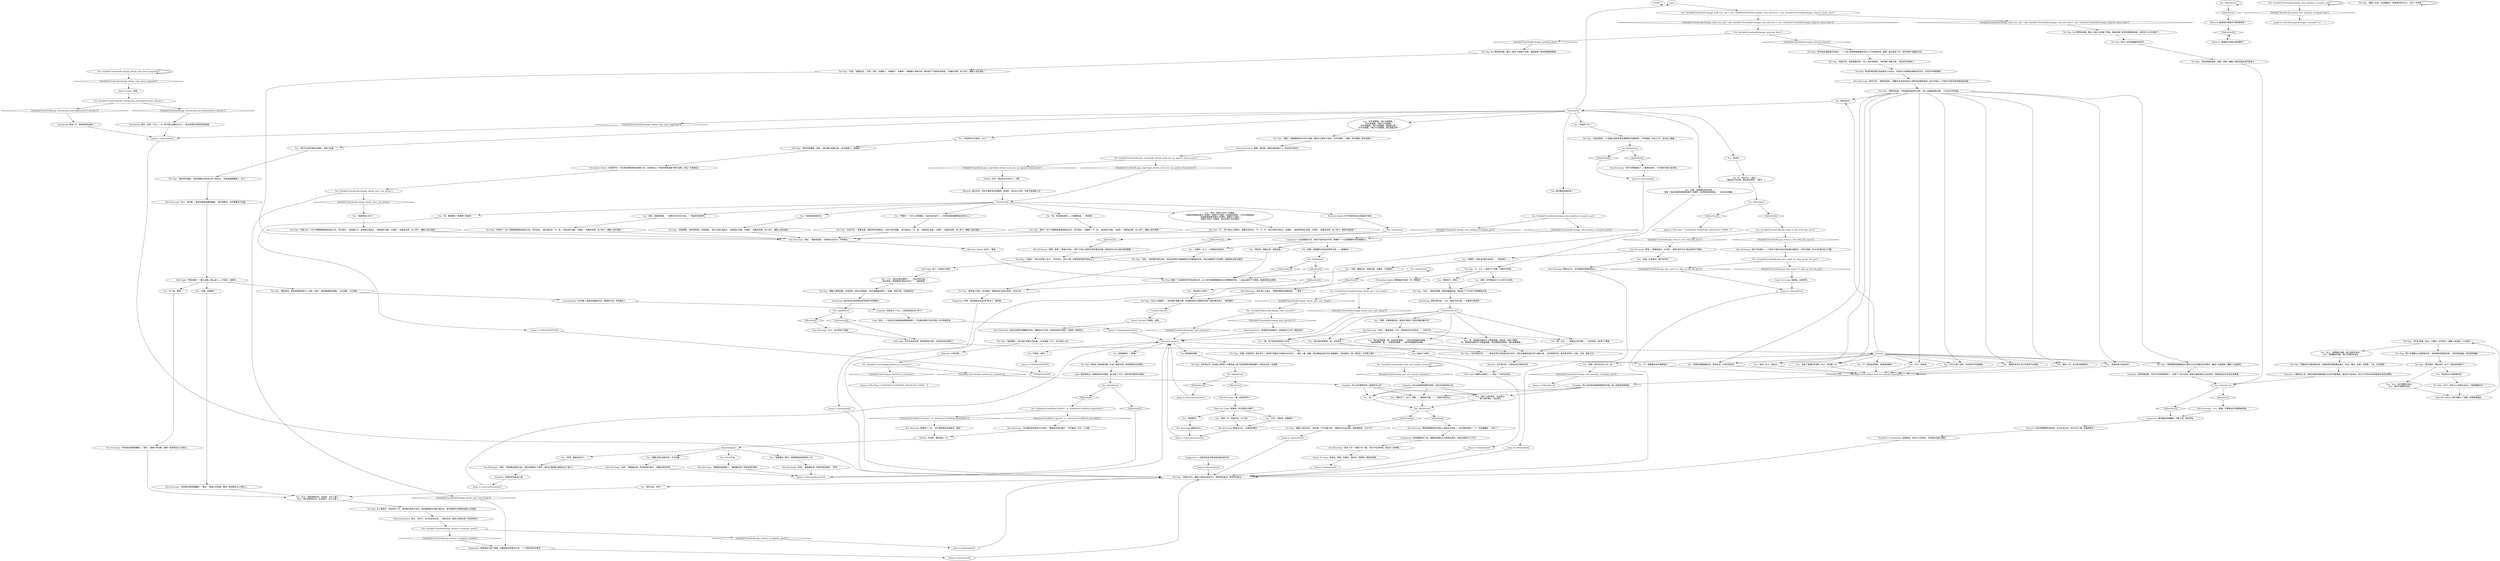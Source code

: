 # BOARDWALK / THE PIGS
# The Pigs! Evrart arranges you to meet the woman who has been posing as a police officer. She's carrying an attachment of sirens and police lights. She's got your gun.
# ==================================================
digraph G {
	  0 [label="START"];
	  1 [label="input"];
	  2 [label="You: “女士，我是来帮忙的。告诉我，出什么事了。”\n“女士，我们是来帮忙的。告诉我们，出什么事了。”"];
	  3 [label="The Pigs: “骚扰报告，授权使用致命武力。分部，开枪！”她的脑袋朝你猛撞。“大红钥匙，大红钥匙！”"];
	  4 [label="You: “我们谈谈，好吗？”"];
	  5 [label="Reaction Speed: 她吓得瞪大了双眼，前额青筋爆出。"];
	  6 [label="The Pigs: “需要进行全面体腔检查！违禁物质可能隐藏在鼻孔、耳朵、嘴巴、肚脐、泌尿管、下体、还有直肠！”"];
	  7 [label="The Pigs: “按住侧颈部血管！扼喉！扼喉！嫌疑人颈部流通血液严重减少！”"];
	  8 [label="Jump to: [thereareitemshere]"];
	  9 [label="You: IsKimHere()"];
	  10 [label="IsKimHere()", shape=diamond];
	  11 [label="!(IsKimHere())", shape=diamond];
	  12 [label="Kim Kitsuragi: “放松…”警督低语到。“别给她太多压力，不然她会..”"];
	  13 [label="Untitled hub (02)"];
	  14 [label="You: IsKimHere()"];
	  15 [label="IsKimHere()", shape=diamond];
	  16 [label="!(IsKimHere())", shape=diamond];
	  17 [label="Untitled hub (03)"];
	  18 [label="Composure: 在这犹豫的片刻，她似乎没有任何不安，更像是一个从深度睡眠中突然惊醒的人。"];
	  19 [label="You: Variable[\"boardwalk.thepigs_redc_handeye_recognize_gun\"]"];
	  20 [label="Variable[\"boardwalk.thepigs_redc_handeye_recognize_gun\"]", shape=diamond];
	  21 [label="!(Variable[\"boardwalk.thepigs_redc_handeye_recognize_gun\"])", shape=diamond];
	  22 [label="Kim Kitsuragi: “情况不妙，”警督低语到。“需要优先考虑的是怎么把你的武器拿回来。我们不能让一个神志不清的市民带着枪到处跑。”"];
	  23 [label="Interfacing: 她的手因为某种神经变性疾病不停地颤抖。"];
	  24 [label="Reaction Speed: 你不可能抢在她之前瞄准开枪的。"];
	  25 [label="You: “我是老鼠小队的！”"];
	  26 [label="Electrochemistry: 镁片，多巴宁，也许还有思必得……我的天啦，她身上有思必得？还有别的吗？"];
	  27 [label="Visual Calculus: 近期的。自残。"];
	  28 [label="Logic: 现在，一个剧本正在她的脑海里慢慢展开，不过跟这里真正发生的事一点关系都没有。"];
	  29 [label="You: Variable[\"boardwalk.thepigs_blackc_emp_what_happened\"]"];
	  30 [label="Variable[\"boardwalk.thepigs_blackc_emp_what_happened\"]", shape=diamond];
	  31 [label="!(Variable[\"boardwalk.thepigs_blackc_emp_what_happened\"])", shape=diamond];
	  32 [label="You: 不，现在不行。[离开。]\n“看起来不太妙啊。等会再过来吧。”[离开。]"];
	  33 [label="The Pigs: “嫌疑人在逃！在逃嫌疑犯！警官维护街头正义，自负一切后果！”"];
	  34 [label="The Pigs: “使用警棍或者膝盖进行额外打击已经超出实际需求！嫌疑人已被控制！嫌疑人已被控制！”"];
	  35 [label="You: “不！我需要这本手册做笔记。”"];
	  36 [label="The Pigs: 当你伸出手，从她身上那堆RCM警用品上取下相当眼熟的警督帽时，她完全没有一丝畏惧。"];
	  37 [label="The Pigs: 老妇人对你的碰触没有反应。"];
	  38 [label="Jump to: [THEPIGSISDONE]"];
	  39 [label="The Pigs: “见鬼，”她重复到，“见鬼，该死，你搞砸了，你搞砸了，加雷斯！”她朝着扩音器大喊，唾沫星子飞溅地到处都是：“加重攻击罪，有人倒下，嫌疑人徒步逃脱！”"];
	  40 [label="Perception (Sight): 那里面是不是有一顶…警察帽？"];
	  41 [label="You: “没错，猪猪女侠，把枪给我。没事的。它是我的。”"];
	  42 [label="Jump to: [The Pigs: \"\"CONFINED QUARTERS, ASSAILANT COMIN...\"]"];
	  43 [label="You: Variable[\"yard.hanged_shot_and_missed_cunoesse\"]"];
	  44 [label="Variable[\"yard.hanged_shot_and_missed_cunoesse\"]", shape=diamond];
	  45 [label="!(Variable[\"yard.hanged_shot_and_missed_cunoesse\"])", shape=diamond];
	  46 [label="The Pigs: “未服从命令。嫌疑人表现出攻击行为！警官受到胁迫！警官受到胁迫！”"];
	  47 [label="themainhub"];
	  48 [label="The Pigs: “男人好像要从口袋里掏东西！”她的眼神里满是恐惧。“害怕受到威胁！害怕受到威胁！”"];
	  49 [label="You: “我没动。”"];
	  50 [label="You: “小心，我也在填充弹药了…”（亮出你的东西。）\n“我也有枪！看来要进行射击对决了！”（竖起枪管。）"];
	  51 [label="Suggestion: 一定能找到和平解决这种情况的办法。"];
	  52 [label="Kim Kitsuragi: 警督咳了一声。“你打算把那些东西拿走，是吧？”"];
	  53 [label="You: 什么也不说。"];
	  54 [label="Kim Kitsuragi: “当然。”警督像往常一样死死地盯着你。“我猜应该还好吧。”"];
	  55 [label="The Pigs: 随着一下迅速但非常不协调的动作，女人用扩音器狠狠砸向自己的嘴唇和牙齿。一丝血从她的下巴滴落。她甚至都没注意到。"];
	  56 [label="Esprit de Corps: 很难说。你已经很久没戴了。"];
	  57 [label="Rhetoric: 手放在哪…？"];
	  58 [label="Untitled hub"];
	  59 [label="The Pigs: “趴下！现在马上给我趴在地上！我是猪猪女侠！”"];
	  60 [label="You: IsKimHere()"];
	  61 [label="IsKimHere()", shape=diamond];
	  62 [label="!(IsKimHere())", shape=diamond];
	  63 [label="You: Variable[\"boardwalk.thepigs_took_rcm_cap\"]  and  Variable[\"boardwalk.thepigs_took_narcotics\"]  and  Variable[\"boardwalk.thepigs_altgreet_items_done\"]"];
	  64 [label="Variable[\"boardwalk.thepigs_took_rcm_cap\"]  and  Variable[\"boardwalk.thepigs_took_narcotics\"]  and  Variable[\"boardwalk.thepigs_altgreet_items_done\"]", shape=diamond];
	  65 [label="!(Variable[\"boardwalk.thepigs_took_rcm_cap\"]  and  Variable[\"boardwalk.thepigs_took_narcotics\"]  and  Variable[\"boardwalk.thepigs_altgreet_items_done\"])", shape=diamond];
	  66 [label="Kim Kitsuragi: “我猜我知道答案了。”警督像往常一样死死地盯着你。"];
	  67 [label="You: “没错，我就是增援。”（抑制住打哈欠的冲动。）“我是来支援你的。”"];
	  68 [label="The Pigs: “无处可去…”她重复着，眼里突然充满悲伤。只有片刻的清醒。“莫兰德先生？不，我…”她举起扩音器，大喊到：“加重攻击罪，有人倒下，嫌疑人徒步逃脱！”"];
	  69 [label="Jump to: [thereareitemshere]"];
	  70 [label="Interfacing: 就是*那支枪*，伙计！那是*你的*枪。一定要把它拿回来！"];
	  71 [label="Interfacing: 是的，当然。不过——以一种不那么抽象的方式——我之前提过的神经变性疾病。"];
	  72 [label="The Pigs: 电池供电的警灯在她身后十分突出。闪烁的灯光映照出她颤抖的双手，还有手中的那把枪。"];
	  73 [label="Kim Kitsuragi: “你把情况搞得更糟糕了，警官，”警督小声说着，眼神一直停留在女人的脸上。"];
	  74 [label="The Pigs: “没收违禁品！”扩音器让她的声音充满痛苦的金属质感。“封闭通道，丢失2公斤，目击证人暴露！”"];
	  75 [label="Kim Kitsuragi: “谢谢。”他把毒品装进口袋。“我这样做是为了帮你。我们必须把精力都放在这个案子上。”"];
	  76 [label="You: “没错，你说得对。我们动手吧！”"];
	  77 [label="Jump to: [IsKimHere()]"];
	  78 [label="You: 是时候找回我的枪了！"];
	  79 [label="You: Variable[\"boardwalk.thepigs_redc_handeye_recognize_gun\"]"];
	  80 [label="Variable[\"boardwalk.thepigs_redc_handeye_recognize_gun\"]", shape=diamond];
	  81 [label="!(Variable[\"boardwalk.thepigs_redc_handeye_recognize_gun\"])", shape=diamond];
	  82 [label="You: “现在是什么情况？”"];
	  83 [label="Jump to: [themainhub]"];
	  84 [label="Empathy: 到底发生了什么，让她变成现在这个样子？"];
	  85 [label="Logic: 她没有用过。她看起来没有嗑嗨。她‘没收’了它们，跟你现在做的有点相似。"];
	  86 [label="You: “金？”"];
	  87 [label="Rhetoric: 确认完毕。现在不要听信你的腺体。听我的。这位女士问你，你是不是增援人员？"];
	  88 [label="Rhetoric: 难道她不相信你真是警官？"];
	  89 [label="Jump to: [themainhub]"];
	  90 [label="Kim Kitsuragi: “女士！请立即放下武器！”"];
	  91 [label="You: “放松，女士，放松点…”"];
	  92 [label="You: “等等，我们应该怎么办，金？”"];
	  93 [label="Composure: 他的肩膀放松下来，眼睛里流露出几分顿悟的意味…他是注意到什么了吗？"];
	  94 [label="You: “我没有从口袋里掏东西。”"];
	  95 [label="You: “这是个普通的手电筒，女士。请冷静一点。”"];
	  96 [label="You: “女士…我有枪。”"];
	  97 [label="The Pigs: “不要动！”她似乎咬紧了牙关。“双手抱头，呼叫人盾！赶紧他妈的把手抱在头上！”"];
	  98 [label="THEPIGSISDONE"];
	  99 [label="Jump to: [THEPIGSISDONE]"];
	  100 [label="You: IsKimHere()"];
	  101 [label="IsKimHere()", shape=diamond];
	  102 [label="!(IsKimHere())", shape=diamond];
	  103 [label="You: “也许。可能吧。你懂我的。”"];
	  104 [label="Kim Kitsuragi: 警督点点头。“这是你的帽子。”"];
	  105 [label="Kim Kitsuragi: “好吧。”警督像往常一样死死地盯着你。“好吧。”"];
	  106 [label="Kim Kitsuragi: “我不觉得她嗑药了，”警督低语到。“*没*嗑药可能才是问题…”"];
	  107 [label="Hand/Eye Coordination: 这很危险。你有70%的肯定，你的枪应该是上膛的。"];
	  108 [label="Half Light: 她要失去控制了——再来一下肯定会见血。"];
	  109 [label="Reaction Speed: 太迟了，警督。"];
	  110 [label="Jump to: [CheckEquipped(\"ledger_damaged\") || C ...]"];
	  111 [label="The Pigs: 女人看着你，但却穿过了你。就好像你根本不存在。她的眼睛里闪烁着兴奋的光，警灯旋转的光映照出她脸上的划痕。"];
	  112 [label="You: “请证明自己的身份，女士？”"];
	  113 [label="Suggestion: 她觉得自己是个警察…试着把她当成警官对待。一个*级别较低*的警官。"];
	  114 [label="Jump to: [themainhub]"];
	  115 [label="The Pigs: “先生…”她有些犹豫，困惑地看着四周。随后放下了手中的三管胡椒盒手枪。"];
	  116 [label="You: Variable[\"boardwalk.thepigs_greeting_done\"]"];
	  117 [label="Variable[\"boardwalk.thepigs_greeting_done\"]", shape=diamond];
	  118 [label="!(Variable[\"boardwalk.thepigs_greeting_done\"])", shape=diamond];
	  119 [label="Kim Kitsuragi: “你可能还是别拿走它们的好。”警督死死地盯着你。“你好像有一点点…小问题…”"];
	  120 [label="The Pigs: “是吗？”这个问题更像是留给她自己的，而不是你。“加雷斯？不，我…”她举起扩音器，大喊到：“加重攻击罪，有人倒下，嫌疑人徒步逃脱！”"];
	  121 [label="The Pigs: “警官陷入危险，非法假扮！猪猪女侠*正赶往现场*，各自为战！！！”"];
	  122 [label="You: “没错，你被捕了！”"];
	  123 [label="The Pigs: “老鼠小队？”这个问题更像是留给她自己的，而不是你。“但是我以为…但是莫兰德先生…”她举起扩音器，大喊到：“加重攻击罪，有人倒下，嫌疑人徒步逃脱！”"];
	  124 [label="You: “没事的，女士。一切都会好起来的。”"];
	  125 [label="The Pigs: “但是…”她的眼中饱含泪水，然后突然用扩音器猛砸自己的嘴唇和牙齿。鲜血沿着她的下巴滴落，但她根本没有注意到。"];
	  126 [label="Suggestion: 好吧，现在她确实变得*更*焦虑了。我的错。"];
	  127 [label="Rhetoric: 这不是代码。只是些杂乱无章的词句。"];
	  128 [label="Kim Kitsuragi: “女士，请冷静…”警督试着保持眼神接触。“我们想帮你，但你需要放下武器。”"];
	  129 [label="Jump to: [themainhub]"];
	  130 [label="You: IsKimHere()"];
	  131 [label="IsKimHere()", shape=diamond];
	  132 [label="!(IsKimHere())", shape=diamond];
	  133 [label="You: “军刀只是个装饰，对你来说不构成威胁。”"];
	  134 [label="Jump to: [thereareitemshere]"];
	  135 [label="Kim Kitsuragi: “哦，这是你的吗？”"];
	  136 [label="Jump to: [thereareitemshere]"];
	  137 [label="You: “我要*没收*这些东西，作为证据。”"];
	  138 [label="drugtakinghub"];
	  139 [label="You: IsKimHere()"];
	  140 [label="IsKimHere()", shape=diamond];
	  141 [label="!(IsKimHere())", shape=diamond];
	  142 [label="The Pigs: “你是吗？”这个问题更像是留给她自己的，而不是你。“莫兰德先生？不，我…”她举起扩音器，大喊到：“加重攻击罪，有人倒下，嫌疑人徒步逃脱！”"];
	  143 [label="Jump to: [themainhub]"];
	  144 [label="Jump to: [themainhub]"];
	  145 [label="You: Variable[\"boardwalk.pigs_kim_esprit_its_okay_go_for_the_gun\"]"];
	  146 [label="Variable[\"boardwalk.pigs_kim_esprit_its_okay_go_for_the_gun\"]", shape=diamond];
	  147 [label="!(Variable[\"boardwalk.pigs_kim_esprit_its_okay_go_for_the_gun\"])", shape=diamond];
	  148 [label="Inland Empire: 孤独。"];
	  149 [label="Kim Kitsuragi: “警官…”警督摇摇头，补充到：“我是*绝对不会*就这样放手不管的。”"];
	  150 [label="Kim Kitsuragi: 警督点点头，目光停留在晃荡的枪支上。"];
	  151 [label="The Pigs: “把手放在我能看见的地方，”一个身上堆满警察装备的老妇人正在喃喃自语，接着，她注意到了你，把手伸向扩音器的方向。"];
	  152 [label="Half Light: 你不应该在这里。她好像很有问题，已经完全失去控制了。"];
	  153 [label="The Pigs: “什…什么？”她放下扩音器，盯着手中的枪。"];
	  154 [label="You: “女士，我只想跟你谈谈。”\n“女士，我们只想跟你谈谈。”"];
	  155 [label="You: IsKimHere()"];
	  156 [label="IsKimHere()", shape=diamond];
	  157 [label="!(IsKimHere())", shape=diamond];
	  158 [label="Kim Kitsuragi: 警督点点头。"];
	  159 [label="You: “好吧，那就交给你了。”"];
	  160 [label="You: SubstanceUsedMore(\"speed\")  or  SubstanceUsedMore(\"pyrholidon\")"];
	  161 [label="SubstanceUsedMore(\"speed\")  or  SubstanceUsedMore(\"pyrholidon\")", shape=diamond];
	  162 [label="!(SubstanceUsedMore(\"speed\")  or  SubstanceUsedMore(\"pyrholidon\"))", shape=diamond];
	  163 [label="The Pigs: “但是增援…”她环顾四周，有些困惑。“我以为莫兰德先生…”她举起扩音器，大喊到：“加重攻击罪，有人倒下，嫌疑人徒步逃脱！”"];
	  164 [label="You: Variable[\"boardwalk.thepigs_blackc_perc_saw_drugs\"]"];
	  165 [label="Variable[\"boardwalk.thepigs_blackc_perc_saw_drugs\"]", shape=diamond];
	  166 [label="!(Variable[\"boardwalk.thepigs_blackc_perc_saw_drugs\"])", shape=diamond];
	  167 [label="Empathy: 他很欣赏你能这么做。"];
	  168 [label="Volition: 听他的。哪怕就这一次。"];
	  169 [label="You: Variable[\"boardwalk.thepigs_blackc_perc_saw_drugs\"]"];
	  170 [label="Variable[\"boardwalk.thepigs_blackc_perc_saw_drugs\"]", shape=diamond];
	  171 [label="!(Variable[\"boardwalk.thepigs_blackc_perc_saw_drugs\"])", shape=diamond];
	  172 [label="Electrochemistry: 是啊，撑住她，就靠在那些箱子上，然后进行性治疗…"];
	  173 [label="The Pigs: “拒捕！封锁现场！把头低下！”她用扩音器用力地砸向自己的头，一遍又一遍。接着，她对着被血染红的扩音器喊到：“紧急情况！操，快回话！平民卷入案件！！！”"];
	  174 [label="You: “呃…我穿着全套的RCM警督制服。相信我，我是个警察。”\n“呃…我穿着全套的RCM警督制服，而且看看我的搭档。我们真是警察。”"];
	  175 [label="Esprit de Corps: 拿走枪，警督，没事的。很安全，他想到。直接去拿吧。"];
	  176 [label="Jump to: [themainhub]"];
	  177 [label="You: IsKimHere()"];
	  178 [label="IsKimHere()", shape=diamond];
	  179 [label="!(IsKimHere())", shape=diamond];
	  180 [label="littlehub"];
	  181 [label="Jump to: [themainhub]"];
	  182 [label="The Pigs: 女人颓然地站着。裹在一堆RCM装备下的她，看起来像个紧张性精神病患者。"];
	  183 [label="You: 捡起RCM帽子。"];
	  184 [label="You: “跟我的多用工具分开感觉不太舒服。”"];
	  185 [label="You: 不管她。[离开。]"];
	  186 [label="You: “我是遥视者部队的。”"];
	  187 [label="Composure: 情况看起来很糟糕。冷静下来。稳住呼吸。"];
	  188 [label="You: Variable[\"boardwalk.pigs_superhigh_elchem_back_you_up_against_those_boxes\"]"];
	  189 [label="Variable[\"boardwalk.pigs_superhigh_elchem_back_you_up_against_those_boxes\"]", shape=diamond];
	  190 [label="!(Variable[\"boardwalk.pigs_superhigh_elchem_back_you_up_against_those_boxes\"])", shape=diamond];
	  191 [label="Volition: 住手！看在老天爷的份上，不要。"];
	  192 [label="Encyclopedia: 大红钥匙？那是攻城槌的代号。警察的行话。你知道这个。"];
	  193 [label="You: “看，女士…”（指着自己的衣服。）“白色矩形。我*是*个警察。”"];
	  194 [label="You: Variable[\"boardwalk.pigs_elchem_recognizes_speed\"]"];
	  195 [label="Variable[\"boardwalk.pigs_elchem_recognizes_speed\"]", shape=diamond];
	  196 [label="!(Variable[\"boardwalk.pigs_elchem_recognizes_speed\"])", shape=diamond];
	  197 [label="Empathy: 所以这就是坤妮斯的感觉…就在你向她开枪之前。"];
	  198 [label="You: “我们可以和平解决问题的，请放下武器。”"];
	  199 [label="You: “巡警，我需要你去参加纪律听证会…”（慢慢摇头。）"];
	  200 [label="The Pigs: “警官呼叫增援！”她的眼睛在你和金之间飞快扫过。“发现被通缉嫌疑人，趴下！”"];
	  201 [label="The Pigs: 女人颓然地站着。裹在一堆RCM装备下的她，看起来像个紧张性精神病患者。这里没什么可以做的了。"];
	  202 [label="You: “不！回收品是我的，都是我收集的。”"];
	  203 [label="You: “你嗑药了吗？”"];
	  204 [label="Kim Kitsuragi: “等等，警官！”警督大叫到。“我们*不能*让眼前的紧张事态加剧！增加枪支只会让情况变得更糟。”"];
	  205 [label="Half Light: 够了！给我煎点培根！"];
	  206 [label="You: “*增援*？！有什么好增援的，已经无处可退了——可怕的结局就要降临在我们头上！”"];
	  207 [label="You: “我，像增援吗？我更像个混账吧…”"];
	  208 [label="Pain Threshold: 当情况变得非常糟糕的时候，提醒你自己还有一具身体是很不错的。只要抓一抓就可以。"];
	  209 [label="Rhetoric: 难道她不相信你们俩真是警官？"];
	  210 [label="You: “喂，你才是冒充警官的人好吗！”"];
	  211 [label="You: Variable[\"boardwalk.pigs_interfacing_neurodegenerative_disease\"]"];
	  212 [label="Variable[\"boardwalk.pigs_interfacing_neurodegenerative_disease\"]", shape=diamond];
	  213 [label="!(Variable[\"boardwalk.pigs_interfacing_neurodegenerative_disease\"])", shape=diamond];
	  214 [label="You: IsKimHere()"];
	  215 [label="IsKimHere()", shape=diamond];
	  216 [label="!(IsKimHere())", shape=diamond];
	  217 [label="You: 举起你的手。"];
	  218 [label="The Pigs: “增援？”她略微放低手中的扩音器，随后又立即举了起来，大声叫喊到：“增援，呼叫增援！身份未确认！”"];
	  219 [label="You: “你不是警察。*我*才是警察。”\n“你不是警察。*我们*才是警察。”\n“你不是警察。*我*才是警察。我就是法律！”\n“你不是警察。*我们*才是警察。我们就是法律！”"];
	  220 [label="The Pigs: “我他妈是警察，混球，”她对着扩音器大喊。“趴在路面上，你被捕了！”"];
	  221 [label="The Pigs: “嫌疑人徒步在逃，”她对着一个扩音器大喊。“猪猪女侠正在追踪，把他拷起来，小伙子们！”"];
	  222 [label="The Pigs: “证件和登记号！！！”她反复用扩音机砸向自己的头，然后对着被血染红的扩音器大喊：“证件和登记号！紧急情况呼叫！分部，分部，报告方位！！！”"];
	  223 [label="You: “我们真的是警察。看，白色矩形！”"];
	  224 [label="Kim Kitsuragi: “现在…”警督深吸一口气，然后稳住自己的声音，“…时机不对。”"];
	  225 [label="You: Variable[\"boardwalk.pigs_tried_to_exit_with_kim_once\"]"];
	  226 [label="Variable[\"boardwalk.pigs_tried_to_exit_with_kim_once\"]", shape=diamond];
	  227 [label="!(Variable[\"boardwalk.pigs_tried_to_exit_with_kim_once\"])", shape=diamond];
	  228 [label="Empathy: 所以当你拿枪指着坤妮斯的时候，她一定就是这种感受。"];
	  229 [label="You: “巡警，我需要检查你的枪。”\n“警官！我是双重荣誉警督哈里尔·杜博阿，请求检查你的配枪。”（拿出你的警徽。）"];
	  230 [label="The Pigs: “替代事件！瞬间决定！趴下！他妈的给我趴下！”"];
	  231 [label="Kim Kitsuragi: “小心，警探。不要做出任何激怒她的事。”"];
	  232 [label="Empathy: 只要她这么说，那就代表她的脑海里正在进行体腔搜查。看来对于她来说，自己口中说出的话就是真实发生的事情。"];
	  233 [label="Jump to: [themainhub]"];
	  234 [label="You: 没收麻醉剂。（眨眼！）"];
	  235 [label="The Pigs: 你拿走一瓶吡嚯浣酮，还有一瓶思必得。显然是拿来当证物的。"];
	  236 [label="You: “亲，你知道我是谁——大家都知道。”（眨眨眼。）"];
	  237 [label="Electrochemistry: 那里面还有麻醉剂。你想拿走它们吗？那就去吧！"];
	  238 [label="You: “我们是真警察。看，这是我的警徽…”（把你的警徽拿给她看。）\n“我是真警察。看……这是我的警徽。”（把你的警徽拿给她看。）"];
	  239 [label="The Pigs: “照我说的做，不然我他妈就把你点燃！”她一边缓慢地移动着，一边对你大声叫喊。"];
	  240 [label="The Pigs: “举起手来。我是猪猪女侠。*马上*把手举起来，”她对着扩音器大喊。“现在把手举起来！”"];
	  241 [label="The Pigs: “我是警察！”她对着扩音器大声叫喊。“非法接触！趴下，你们这些人渣！”"];
	  242 [label="Jump to: [themainhub]"];
	  243 [label="You: “女士，我需要你冷静。我只想和你谈谈。”\n“女士，我需要你冷静。我们只想和你谈谈。”"];
	  244 [label="You: “放松一点。这只是切链钳而已。”"];
	  245 [label="Jump to: [thereareitemshere]"];
	  246 [label="Half Light: 不想伤害她？！要么逃跑，要么战斗——不是生，就是死。"];
	  247 [label="Jump to: [themainhub]"];
	  248 [label="You: IsKimHere()"];
	  249 [label="IsKimHere()", shape=diamond];
	  250 [label="!(IsKimHere())", shape=diamond];
	  251 [label="Kim Kitsuragi: “你把情况搞得更糟糕了，警官，”警督小声说着，眼神一直停留在女人的脸上。"];
	  252 [label="You: “随便你，但是*我*要先减减压。”（转身离开。）"];
	  253 [label="Jump to: [The Pigs: \"\"CONFINED QUARTERS, ASSAILANT COMIN...\"]"];
	  254 [label="You: “录音机是不会给你的……”"];
	  255 [label="Perception (Sight): 当她挥手时，你注意到很眼熟的安瓿和小包，在她背后山一样高的警用装备中格外显眼。药品？还是毒品？"];
	  256 [label="You: IsKimHere()"];
	  257 [label="IsKimHere()", shape=diamond];
	  258 [label="!(IsKimHere())", shape=diamond];
	  259 [label="You: “我听见了，女士，你看…”（慢慢弯下腰。）“…我把手放在地上。”"];
	  260 [label="The Pigs: “不，”那个疯女人摇摇头，嘴里念念有词。“不，不，不，我以为莫兰特先生…加雷斯…”她突然举起扩音器，大喊到：“加重攻击罪，有人倒下，警官开始追踪！”"];
	  261 [label="Esprit de Corps: 相信我，去拿枪吧。"];
	  262 [label="Interfacing: 再说一次，是神经变性疾病。"];
	  263 [label="You: “我的？不，是我们的，RCM的。”"];
	  264 [label="Kim Kitsuragi: “我们不能离开。一个神志不清的市民正拿武器对着我们。*你的*武器。你*必须*解决这个问题。”"];
	  265 [label="You: “杀了她，警督！”"];
	  266 [label="Kim Kitsuragi: 警督的眼睛死死盯着女人和她手中的枪——他仔细地观察了一下，然后嘟囔到：“太好了”。"];
	  267 [label="You: “巡警，你严重违反了RCM的行为准则。”"];
	  268 [label="You: “如果你想要撬棍的话，那你必须…从我手里抢走。”"];
	  269 [label="thereareitemshere"];
	  270 [label="You: “我想是的。”"];
	  271 [label="Rhetoric: 你迟早都要把枪拿回来…也许在这之前，你可以先了解一些重要事实？"];
	  272 [label="You: “我们*只想*帮你，仅此而已。”\n“我*只想*帮你，仅此而已。”"];
	  273 [label="The Pigs: “执法人员暴露了，”她对着扩音器大喊。红蓝相间的灯光照射出四处飞溅的唾沫星子。“冒充警官！”"];
	  274 [label="You: Variable[\"yard.hanged_pointed_at_cunoesse\"]"];
	  275 [label="Variable[\"yard.hanged_pointed_at_cunoesse\"]", shape=diamond];
	  276 [label="!(Variable[\"yard.hanged_pointed_at_cunoesse\"])", shape=diamond];
	  277 [label="The Pigs: “我*是*警察！别动！不要动！双手抱头！嫌疑人有武器，十分危险！”"];
	  278 [label="The Pigs: “嫌疑人携带武器，非常危险！请求立即增援！”她开始重重地喘气。“拒捕，请求打断，打断他的话！”"];
	  279 [label="Kim Kitsuragi: “现在是什么情况…”警督犹豫地对她喊话到，“…警官？”"];
	  280 [label="You: “把枪放下，警官。”"];
	  281 [label="You: Variable[\"boardwalk.thepigs_took_narcotics\"]"];
	  282 [label="Variable[\"boardwalk.thepigs_took_narcotics\"]", shape=diamond];
	  283 [label="!(Variable[\"boardwalk.thepigs_took_narcotics\"])", shape=diamond];
	  284 [label="You: “等等，如果她是对的，我其实*真是*个冒名顶替的骗子呢？”"];
	  285 [label="Kim Kitsuragi: “看见了吗？”他瞥了你一眼。“我们不在的时候，就发生了这种事。”"];
	  286 [label="You: “麻烦你，猪猪女侠，把枪给我。”"];
	  287 [label="Empathy: 在她的脑海里，现在你已经被控制住了，但是下一刻又没有。看来只要是她自己说出来的，那就是此刻正在发生的事情。"];
	  288 [label="You: 摇晃她的肩膀。"];
	  289 [label="You: “我需要这个案子。我需要我所能得到的一切。”"];
	  290 [label="Empathy: 所以站在警枪的另一端感觉怎么样？"];
	  291 [label="You: “是的。我是41区的一名警探。”\n“双重荣誉警督哈里尔·杜博阿，隶属于41辖区。这是我的搭档，57区的曷城警督。”\n“双重荣誉警督哈里尔·杜博阿，隶属于41辖区。”\n“我是41区的一名警探。这位是我57区的搭档。”"];
	  0 -> 0
	  1 -> 63
	  2 -> 111
	  3 -> 192
	  4 -> 2
	  5 -> 277
	  6 -> 232
	  7 -> 60
	  8 -> 269
	  9 -> 9
	  9 -> 10
	  10 -> 279
	  11 -> 82
	  12 -> 109
	  13 -> 27
	  14 -> 14
	  14 -> 15
	  15 -> 209
	  16 -> 88
	  17 -> 193
	  17 -> 238
	  17 -> 174
	  17 -> 210
	  17 -> 284
	  17 -> 223
	  18 -> 124
	  18 -> 286
	  18 -> 199
	  19 -> 19
	  19 -> 20
	  20 -> 110
	  21 -> 77
	  22 -> 239
	  23 -> 214
	  24 -> 155
	  25 -> 123
	  26 -> 194
	  27 -> 208
	  28 -> 8
	  29 -> 29
	  29 -> 30
	  30 -> 148
	  31 -> 247
	  32 -> 177
	  33 -> 33
	  34 -> 287
	  35 -> 45
	  36 -> 100
	  37 -> 7
	  38 -> 98
	  39 -> 12
	  40 -> 164
	  41 -> 55
	  43 -> 43
	  43 -> 44
	  44 -> 197
	  45 -> 228
	  46 -> 4
	  47 -> 1
	  47 -> 229
	  47 -> 198
	  47 -> 203
	  47 -> 78
	  47 -> 112
	  47 -> 49
	  47 -> 219
	  47 -> 31
	  48 -> 230
	  49 -> 32
	  50 -> 278
	  51 -> 83
	  52 -> 168
	  53 -> 66
	  54 -> 136
	  55 -> 121
	  56 -> 263
	  56 -> 270
	  56 -> 103
	  57 -> 274
	  58 -> 67
	  58 -> 291
	  58 -> 236
	  58 -> 206
	  58 -> 207
	  58 -> 24
	  58 -> 186
	  59 -> 5
	  60 -> 61
	  60 -> 62
	  61 -> 231
	  62 -> 187
	  63 -> 64
	  63 -> 65
	  64 -> 201
	  65 -> 116
	  66 -> 136
	  67 -> 142
	  68 -> 12
	  69 -> 269
	  70 -> 17
	  71 -> 247
	  72 -> 22
	  73 -> 2
	  74 -> 139
	  75 -> 167
	  76 -> 150
	  78 -> 79
	  79 -> 80
	  79 -> 81
	  80 -> 18
	  81 -> 18
	  82 -> 273
	  83 -> 46
	  84 -> 28
	  85 -> 256
	  86 -> 130
	  87 -> 58
	  88 -> 16
	  89 -> 46
	  90 -> 152
	  91 -> 45
	  92 -> 21
	  93 -> 285
	  94 -> 59
	  95 -> 45
	  96 -> 45
	  97 -> 205
	  99 -> 98
	  100 -> 101
	  100 -> 102
	  101 -> 135
	  102 -> 134
	  103 -> 104
	  104 -> 69
	  105 -> 136
	  106 -> 233
	  107 -> 46
	  108 -> 176
	  109 -> 55
	  111 -> 26
	  112 -> 220
	  113 -> 144
	  114 -> 46
	  115 -> 70
	  116 -> 117
	  116 -> 118
	  117 -> 182
	  118 -> 151
	  119 -> 168
	  120 -> 12
	  121 -> 126
	  122 -> 251
	  123 -> 12
	  124 -> 125
	  125 -> 121
	  126 -> 181
	  127 -> 108
	  128 -> 246
	  129 -> 46
	  130 -> 131
	  130 -> 132
	  131 -> 266
	  132 -> 221
	  133 -> 45
	  134 -> 269
	  135 -> 56
	  136 -> 269
	  137 -> 54
	  138 -> 137
	  138 -> 289
	  138 -> 53
	  138 -> 159
	  139 -> 140
	  139 -> 141
	  140 -> 106
	  141 -> 233
	  142 -> 12
	  143 -> 46
	  144 -> 46
	  145 -> 146
	  145 -> 147
	  146 -> 261
	  147 -> 242
	  148 -> 211
	  149 -> 76
	  149 -> 252
	  150 -> 89
	  151 -> 240
	  152 -> 180
	  153 -> 280
	  153 -> 40
	  153 -> 267
	  154 -> 5
	  155 -> 156
	  155 -> 157
	  156 -> 204
	  157 -> 97
	  158 -> 69
	  159 -> 75
	  160 -> 161
	  160 -> 162
	  161 -> 119
	  162 -> 52
	  163 -> 12
	  164 -> 165
	  164 -> 166
	  165 -> 281
	  166 -> 269
	  167 -> 245
	  168 -> 138
	  169 -> 170
	  169 -> 171
	  170 -> 25
	  171 -> 113
	  172 -> 188
	  173 -> 108
	  174 -> 222
	  175 -> 143
	  176 -> 46
	  177 -> 178
	  177 -> 179
	  178 -> 225
	  179 -> 253
	  180 -> 96
	  180 -> 34
	  180 -> 133
	  180 -> 202
	  180 -> 268
	  180 -> 244
	  180 -> 184
	  180 -> 217
	  180 -> 91
	  180 -> 92
	  180 -> 254
	  180 -> 95
	  181 -> 46
	  182 -> 39
	  183 -> 35
	  184 -> 45
	  185 -> 99
	  186 -> 163
	  187 -> 271
	  188 -> 189
	  188 -> 190
	  189 -> 191
	  190 -> 58
	  191 -> 87
	  192 -> 84
	  193 -> 222
	  194 -> 195
	  194 -> 196
	  195 -> 129
	  196 -> 113
	  197 -> 272
	  197 -> 259
	  197 -> 86
	  198 -> 200
	  199 -> 248
	  200 -> 128
	  201 -> 37
	  202 -> 45
	  203 -> 74
	  204 -> 97
	  205 -> 50
	  206 -> 68
	  207 -> 38
	  208 -> 241
	  209 -> 16
	  210 -> 173
	  211 -> 212
	  211 -> 213
	  212 -> 71
	  213 -> 262
	  214 -> 216
	  214 -> 215
	  215 -> 90
	  216 -> 152
	  217 -> 47
	  218 -> 172
	  219 -> 218
	  220 -> 255
	  221 -> 114
	  222 -> 127
	  223 -> 222
	  224 -> 193
	  224 -> 238
	  224 -> 174
	  224 -> 210
	  224 -> 223
	  225 -> 226
	  225 -> 227
	  226 -> 149
	  227 -> 264
	  228 -> 272
	  228 -> 259
	  228 -> 86
	  229 -> 153
	  230 -> 154
	  230 -> 94
	  231 -> 187
	  232 -> 60
	  233 -> 46
	  234 -> 235
	  235 -> 85
	  236 -> 120
	  237 -> 269
	  238 -> 222
	  239 -> 96
	  239 -> 34
	  239 -> 133
	  239 -> 268
	  239 -> 244
	  239 -> 184
	  239 -> 217
	  239 -> 91
	  239 -> 254
	  239 -> 95
	  240 -> 72
	  241 -> 57
	  242 -> 46
	  243 -> 6
	  244 -> 45
	  245 -> 269
	  246 -> 265
	  246 -> 122
	  246 -> 3
	  247 -> 46
	  248 -> 249
	  248 -> 250
	  249 -> 11
	  250 -> 55
	  251 -> 2
	  252 -> 41
	  254 -> 45
	  255 -> 169
	  256 -> 257
	  256 -> 258
	  257 -> 160
	  258 -> 136
	  259 -> 130
	  260 -> 12
	  261 -> 242
	  262 -> 247
	  263 -> 104
	  264 -> 145
	  265 -> 73
	  266 -> 93
	  267 -> 115
	  268 -> 45
	  269 -> 288
	  269 -> 185
	  269 -> 234
	  269 -> 183
	  270 -> 158
	  271 -> 107
	  272 -> 130
	  273 -> 13
	  274 -> 275
	  274 -> 276
	  275 -> 42
	  276 -> 290
	  277 -> 48
	  277 -> 243
	  278 -> 23
	  279 -> 273
	  280 -> 115
	  281 -> 282
	  281 -> 283
	  282 -> 269
	  283 -> 237
	  284 -> 224
	  285 -> 175
	  286 -> 55
	  287 -> 60
	  288 -> 36
	  289 -> 105
	  290 -> 272
	  290 -> 259
	  290 -> 86
	  291 -> 260
}

